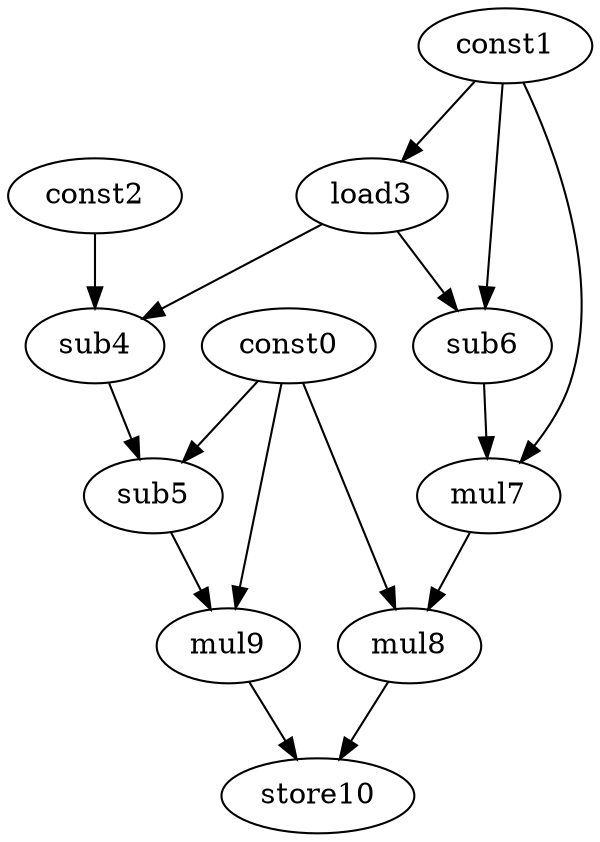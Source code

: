 digraph G { 
const0[opcode=const]; 
const1[opcode=const]; 
const2[opcode=const]; 
load3[opcode=load]; 
sub4[opcode=sub]; 
sub5[opcode=sub]; 
sub6[opcode=sub]; 
mul7[opcode=mul]; 
mul8[opcode=mul]; 
mul9[opcode=mul]; 
store10[opcode=store]; 
const1->load3[operand=0];
const2->sub4[operand=0];
load3->sub4[operand=1];
const1->sub6[operand=0];
load3->sub6[operand=1];
const0->sub5[operand=0];
sub4->sub5[operand=1];
const1->mul7[operand=0];
sub6->mul7[operand=1];
const0->mul8[operand=0];
mul7->mul8[operand=1];
const0->mul9[operand=0];
sub5->mul9[operand=1];
mul8->store10[operand=0];
mul9->store10[operand=1];
}
